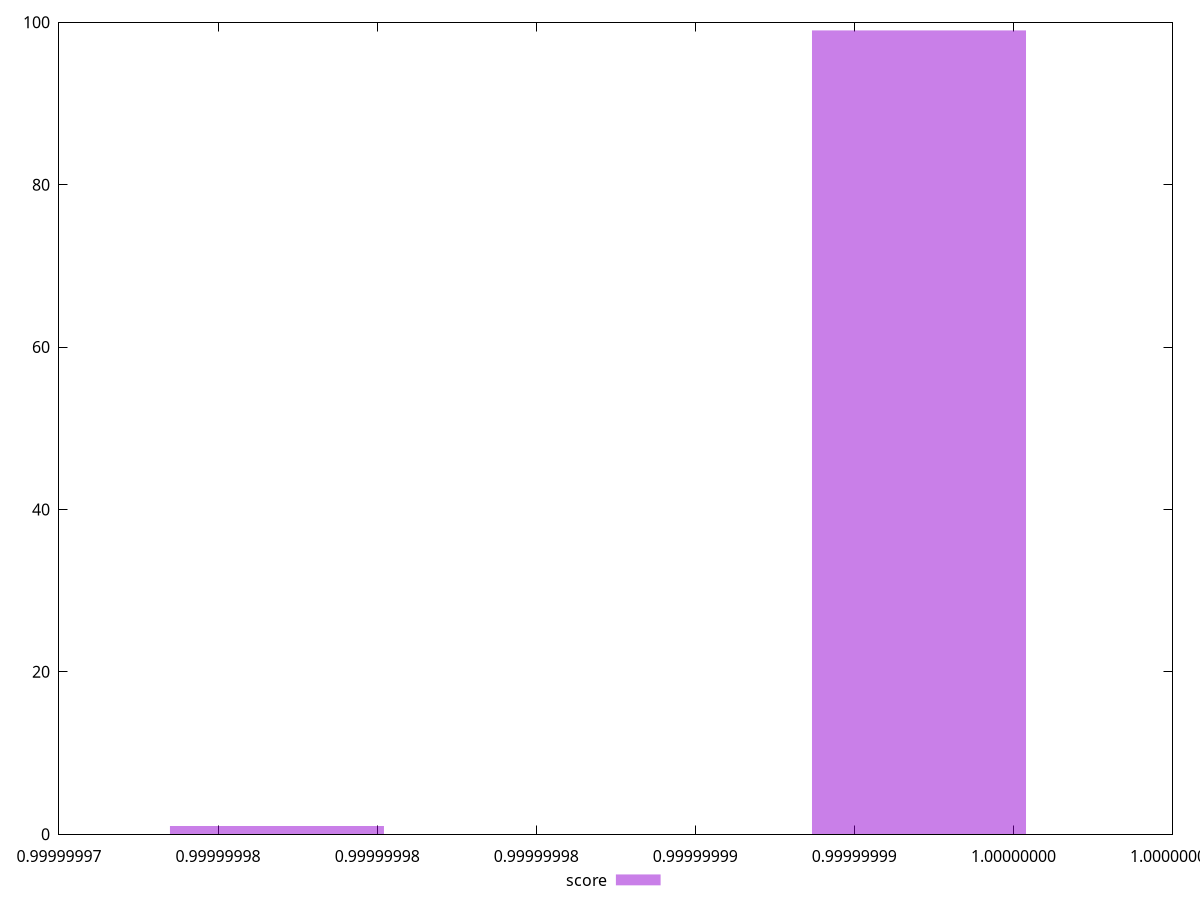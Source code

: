 reset
set terminal svg size 640, 490 enhanced background rgb 'white'
set output "reprap/bootup-time/samples/pages+cached+noexternal+nofonts+nosvg+noimg+nocss/score/histogram.svg"

$score <<EOF
0.9999999970318525 99
0.999999976850854 1
EOF

set key outside below
set boxwidth 6.726999490832415e-9
set yrange [0:100]
set style fill transparent solid 0.5 noborder

plot \
  $score title "score" with boxes, \


reset